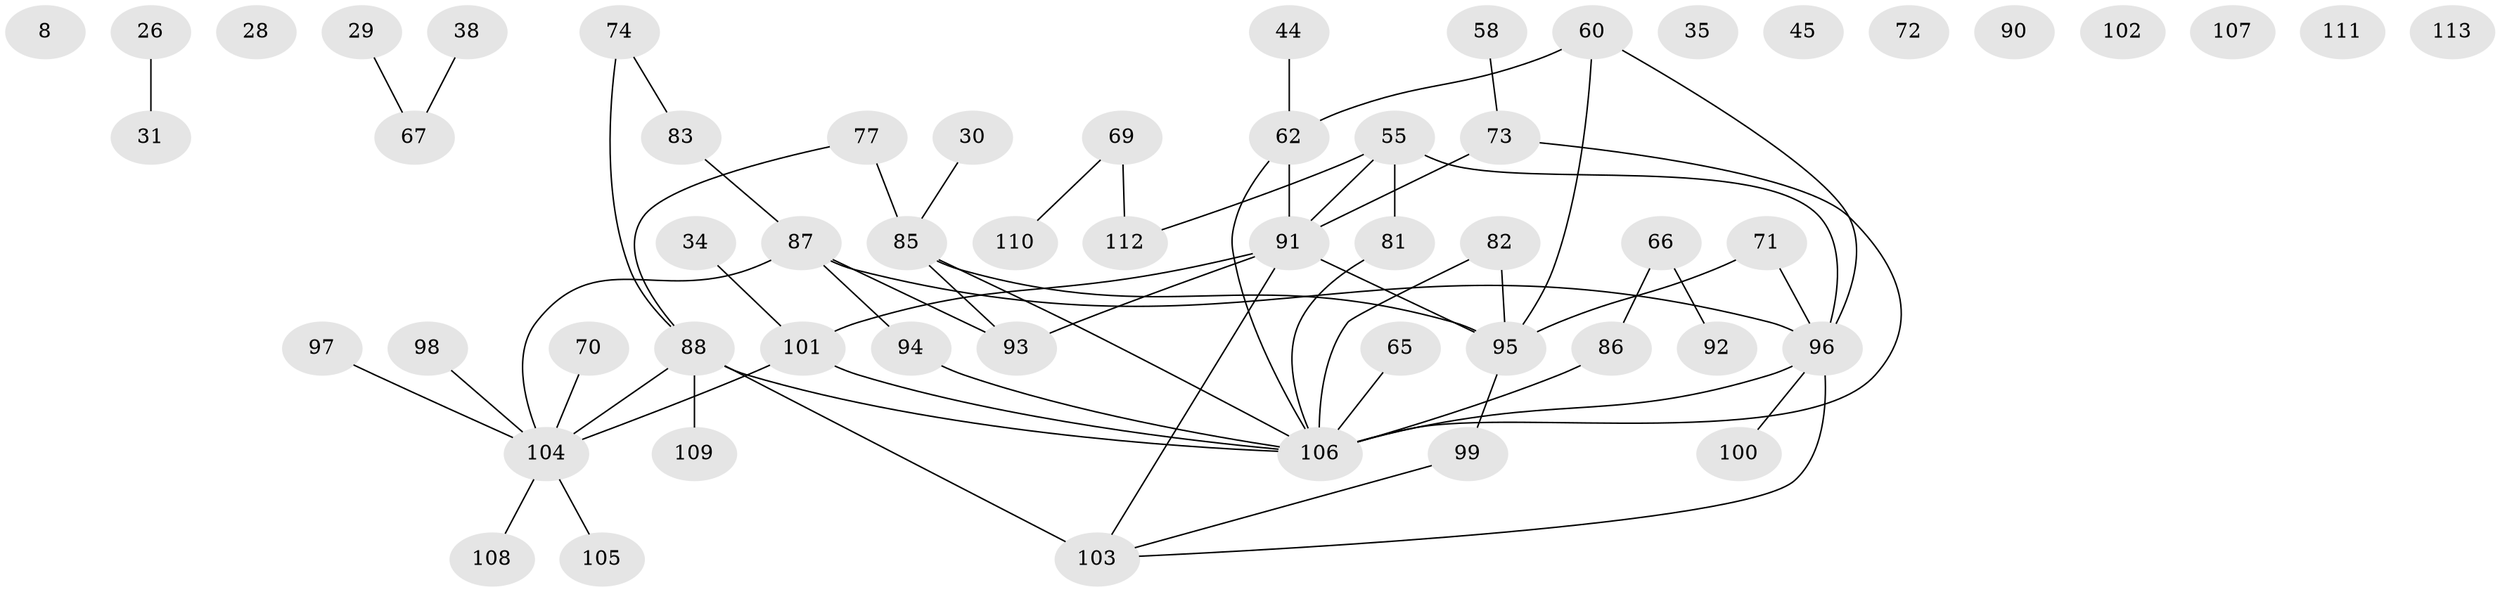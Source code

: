 // original degree distribution, {1: 0.2743362831858407, 3: 0.22123893805309736, 2: 0.26548672566371684, 4: 0.05309734513274336, 5: 0.07964601769911504, 0: 0.07964601769911504, 6: 0.017699115044247787, 7: 0.008849557522123894}
// Generated by graph-tools (version 1.1) at 2025/40/03/09/25 04:40:47]
// undirected, 56 vertices, 62 edges
graph export_dot {
graph [start="1"]
  node [color=gray90,style=filled];
  8;
  26;
  28;
  29;
  30;
  31;
  34;
  35;
  38 [super="+13"];
  44;
  45;
  55 [super="+24"];
  58;
  60 [super="+19+57"];
  62;
  65;
  66 [super="+2"];
  67;
  69;
  70;
  71;
  72 [super="+10"];
  73 [super="+50"];
  74;
  77 [super="+14+54+75"];
  81 [super="+39+41"];
  82;
  83 [super="+23"];
  85 [super="+78"];
  86 [super="+7+52"];
  87 [super="+47+68"];
  88 [super="+15+64"];
  90;
  91 [super="+51+49+53"];
  92;
  93 [super="+40+42"];
  94 [super="+63"];
  95;
  96 [super="+56+59+61+79"];
  97;
  98;
  99 [super="+76"];
  100;
  101 [super="+33"];
  102;
  103 [super="+80"];
  104 [super="+84"];
  105;
  106 [super="+3+46+89"];
  107;
  108;
  109;
  110;
  111;
  112 [super="+25+36"];
  113;
  26 -- 31;
  29 -- 67;
  30 -- 85;
  34 -- 101;
  38 -- 67;
  44 -- 62;
  55 -- 112;
  55 -- 81;
  55 -- 91;
  55 -- 96;
  58 -- 73;
  60 -- 95;
  60 -- 62;
  60 -- 96;
  62 -- 106;
  62 -- 91 [weight=2];
  65 -- 106;
  66 -- 92;
  66 -- 86;
  69 -- 110;
  69 -- 112;
  70 -- 104;
  71 -- 95;
  71 -- 96;
  73 -- 106 [weight=3];
  73 -- 91;
  74 -- 83;
  74 -- 88;
  77 -- 88;
  77 -- 85 [weight=2];
  81 -- 106;
  82 -- 95;
  82 -- 106;
  83 -- 87;
  85 -- 95 [weight=2];
  85 -- 93 [weight=2];
  85 -- 106;
  86 -- 106;
  87 -- 94;
  87 -- 93;
  87 -- 104;
  87 -- 96;
  88 -- 103 [weight=2];
  88 -- 104;
  88 -- 109 [weight=2];
  88 -- 106;
  91 -- 93;
  91 -- 101;
  91 -- 103;
  91 -- 95;
  94 -- 106;
  95 -- 99;
  96 -- 100;
  96 -- 103;
  96 -- 106;
  97 -- 104;
  98 -- 104;
  99 -- 103;
  101 -- 106;
  101 -- 104;
  104 -- 105;
  104 -- 108;
}
